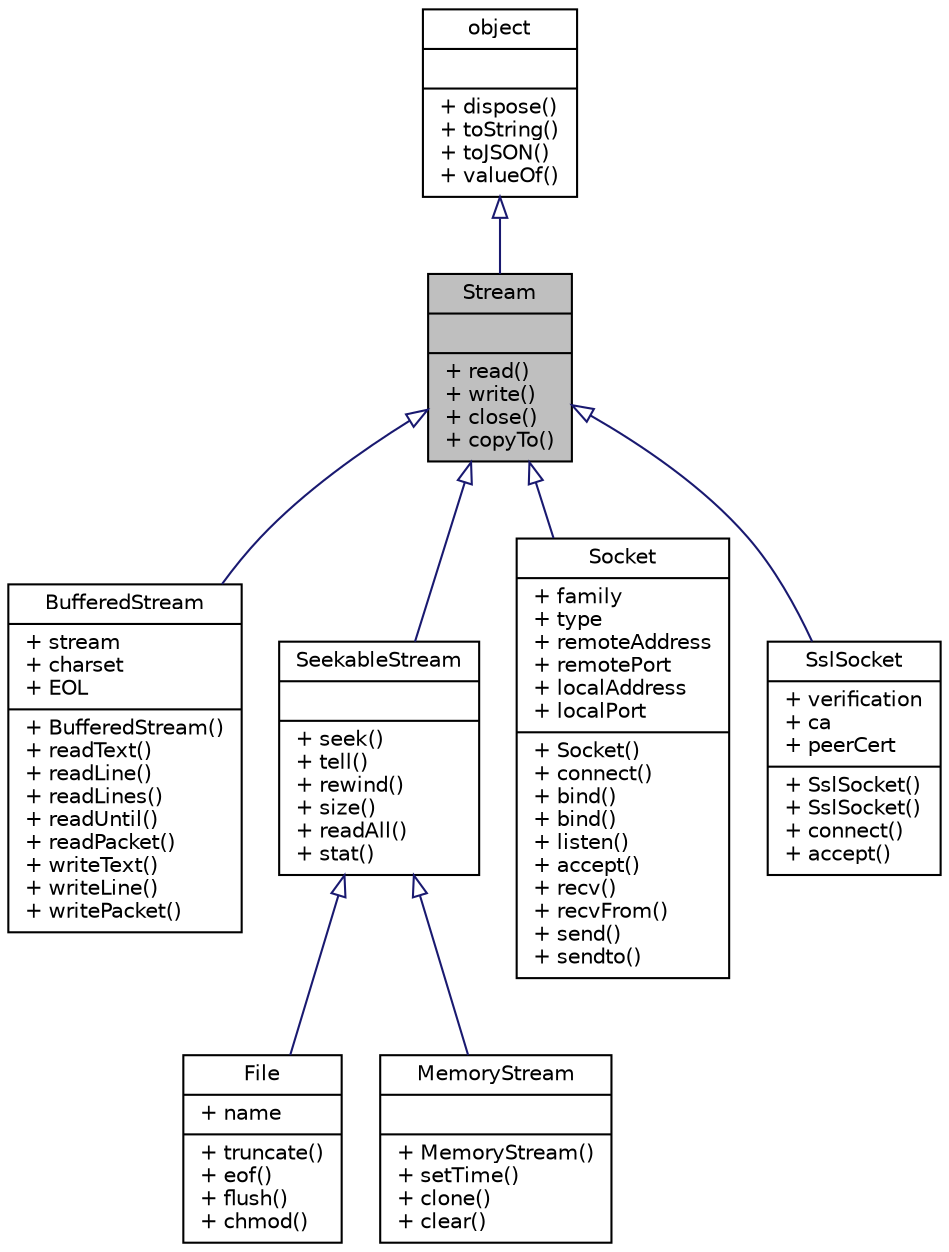 digraph "Stream"
{
  edge [fontname="Helvetica",fontsize="10",labelfontname="Helvetica",labelfontsize="10"];
  node [fontname="Helvetica",fontsize="10",shape=record];
  Node1 [label="{Stream\n||+ read()\l+ write()\l+ close()\l+ copyTo()\l}",height=0.2,width=0.4,color="black", fillcolor="grey75", style="filled", fontcolor="black"];
  Node2 -> Node1 [dir="back",color="midnightblue",fontsize="10",style="solid",arrowtail="onormal",fontname="Helvetica"];
  Node2 [label="{object\n||+ dispose()\l+ toString()\l+ toJSON()\l+ valueOf()\l}",height=0.2,width=0.4,color="black", fillcolor="white", style="filled",URL="$db/d38/interfaceobject.html",tooltip="基础对象，所有对象均继承于此 "];
  Node1 -> Node3 [dir="back",color="midnightblue",fontsize="10",style="solid",arrowtail="onormal",fontname="Helvetica"];
  Node3 [label="{BufferedStream\n|+ stream\l+ charset\l+ EOL\l|+ BufferedStream()\l+ readText()\l+ readLine()\l+ readLines()\l+ readUntil()\l+ readPacket()\l+ writeText()\l+ writeLine()\l+ writePacket()\l}",height=0.2,width=0.4,color="black", fillcolor="white", style="filled",URL="$d0/d37/interfaceBufferedStream.html",tooltip="缓存读取对象 "];
  Node1 -> Node4 [dir="back",color="midnightblue",fontsize="10",style="solid",arrowtail="onormal",fontname="Helvetica"];
  Node4 [label="{SeekableStream\n||+ seek()\l+ tell()\l+ rewind()\l+ size()\l+ readAll()\l+ stat()\l}",height=0.2,width=0.4,color="black", fillcolor="white", style="filled",URL="$d6/d9c/interfaceSeekableStream.html",tooltip="可移动当前指针的流对象接口 "];
  Node4 -> Node5 [dir="back",color="midnightblue",fontsize="10",style="solid",arrowtail="onormal",fontname="Helvetica"];
  Node5 [label="{File\n|+ name\l|+ truncate()\l+ eof()\l+ flush()\l+ chmod()\l}",height=0.2,width=0.4,color="black", fillcolor="white", style="filled",URL="$d3/d3a/interfaceFile.html",tooltip="文件操作对象，用于二进制文件读写 "];
  Node4 -> Node6 [dir="back",color="midnightblue",fontsize="10",style="solid",arrowtail="onormal",fontname="Helvetica"];
  Node6 [label="{MemoryStream\n||+ MemoryStream()\l+ setTime()\l+ clone()\l+ clear()\l}",height=0.2,width=0.4,color="black", fillcolor="white", style="filled",URL="$d2/d93/interfaceMemoryStream.html",tooltip="内存流对象 "];
  Node1 -> Node7 [dir="back",color="midnightblue",fontsize="10",style="solid",arrowtail="onormal",fontname="Helvetica"];
  Node7 [label="{Socket\n|+ family\l+ type\l+ remoteAddress\l+ remotePort\l+ localAddress\l+ localPort\l|+ Socket()\l+ connect()\l+ bind()\l+ bind()\l+ listen()\l+ accept()\l+ recv()\l+ recvFrom()\l+ send()\l+ sendto()\l}",height=0.2,width=0.4,color="black", fillcolor="white", style="filled",URL="$dd/d94/interfaceSocket.html",tooltip="网络套接口对象 "];
  Node1 -> Node8 [dir="back",color="midnightblue",fontsize="10",style="solid",arrowtail="onormal",fontname="Helvetica"];
  Node8 [label="{SslSocket\n|+ verification\l+ ca\l+ peerCert\l|+ SslSocket()\l+ SslSocket()\l+ connect()\l+ accept()\l}",height=0.2,width=0.4,color="black", fillcolor="white", style="filled",URL="$d0/d97/interfaceSslSocket.html",tooltip="ssl 网络套接口对象 "];
}
